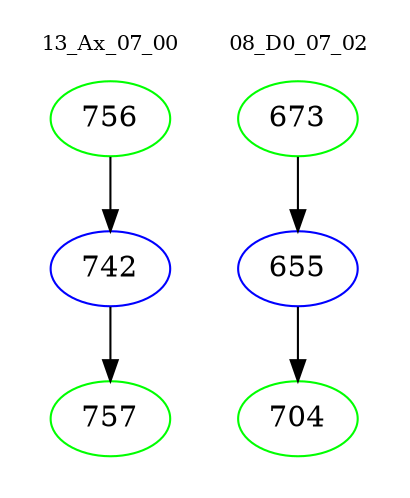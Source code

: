 digraph{
subgraph cluster_0 {
color = white
label = "13_Ax_07_00";
fontsize=10;
T0_756 [label="756", color="green"]
T0_756 -> T0_742 [color="black"]
T0_742 [label="742", color="blue"]
T0_742 -> T0_757 [color="black"]
T0_757 [label="757", color="green"]
}
subgraph cluster_1 {
color = white
label = "08_D0_07_02";
fontsize=10;
T1_673 [label="673", color="green"]
T1_673 -> T1_655 [color="black"]
T1_655 [label="655", color="blue"]
T1_655 -> T1_704 [color="black"]
T1_704 [label="704", color="green"]
}
}
